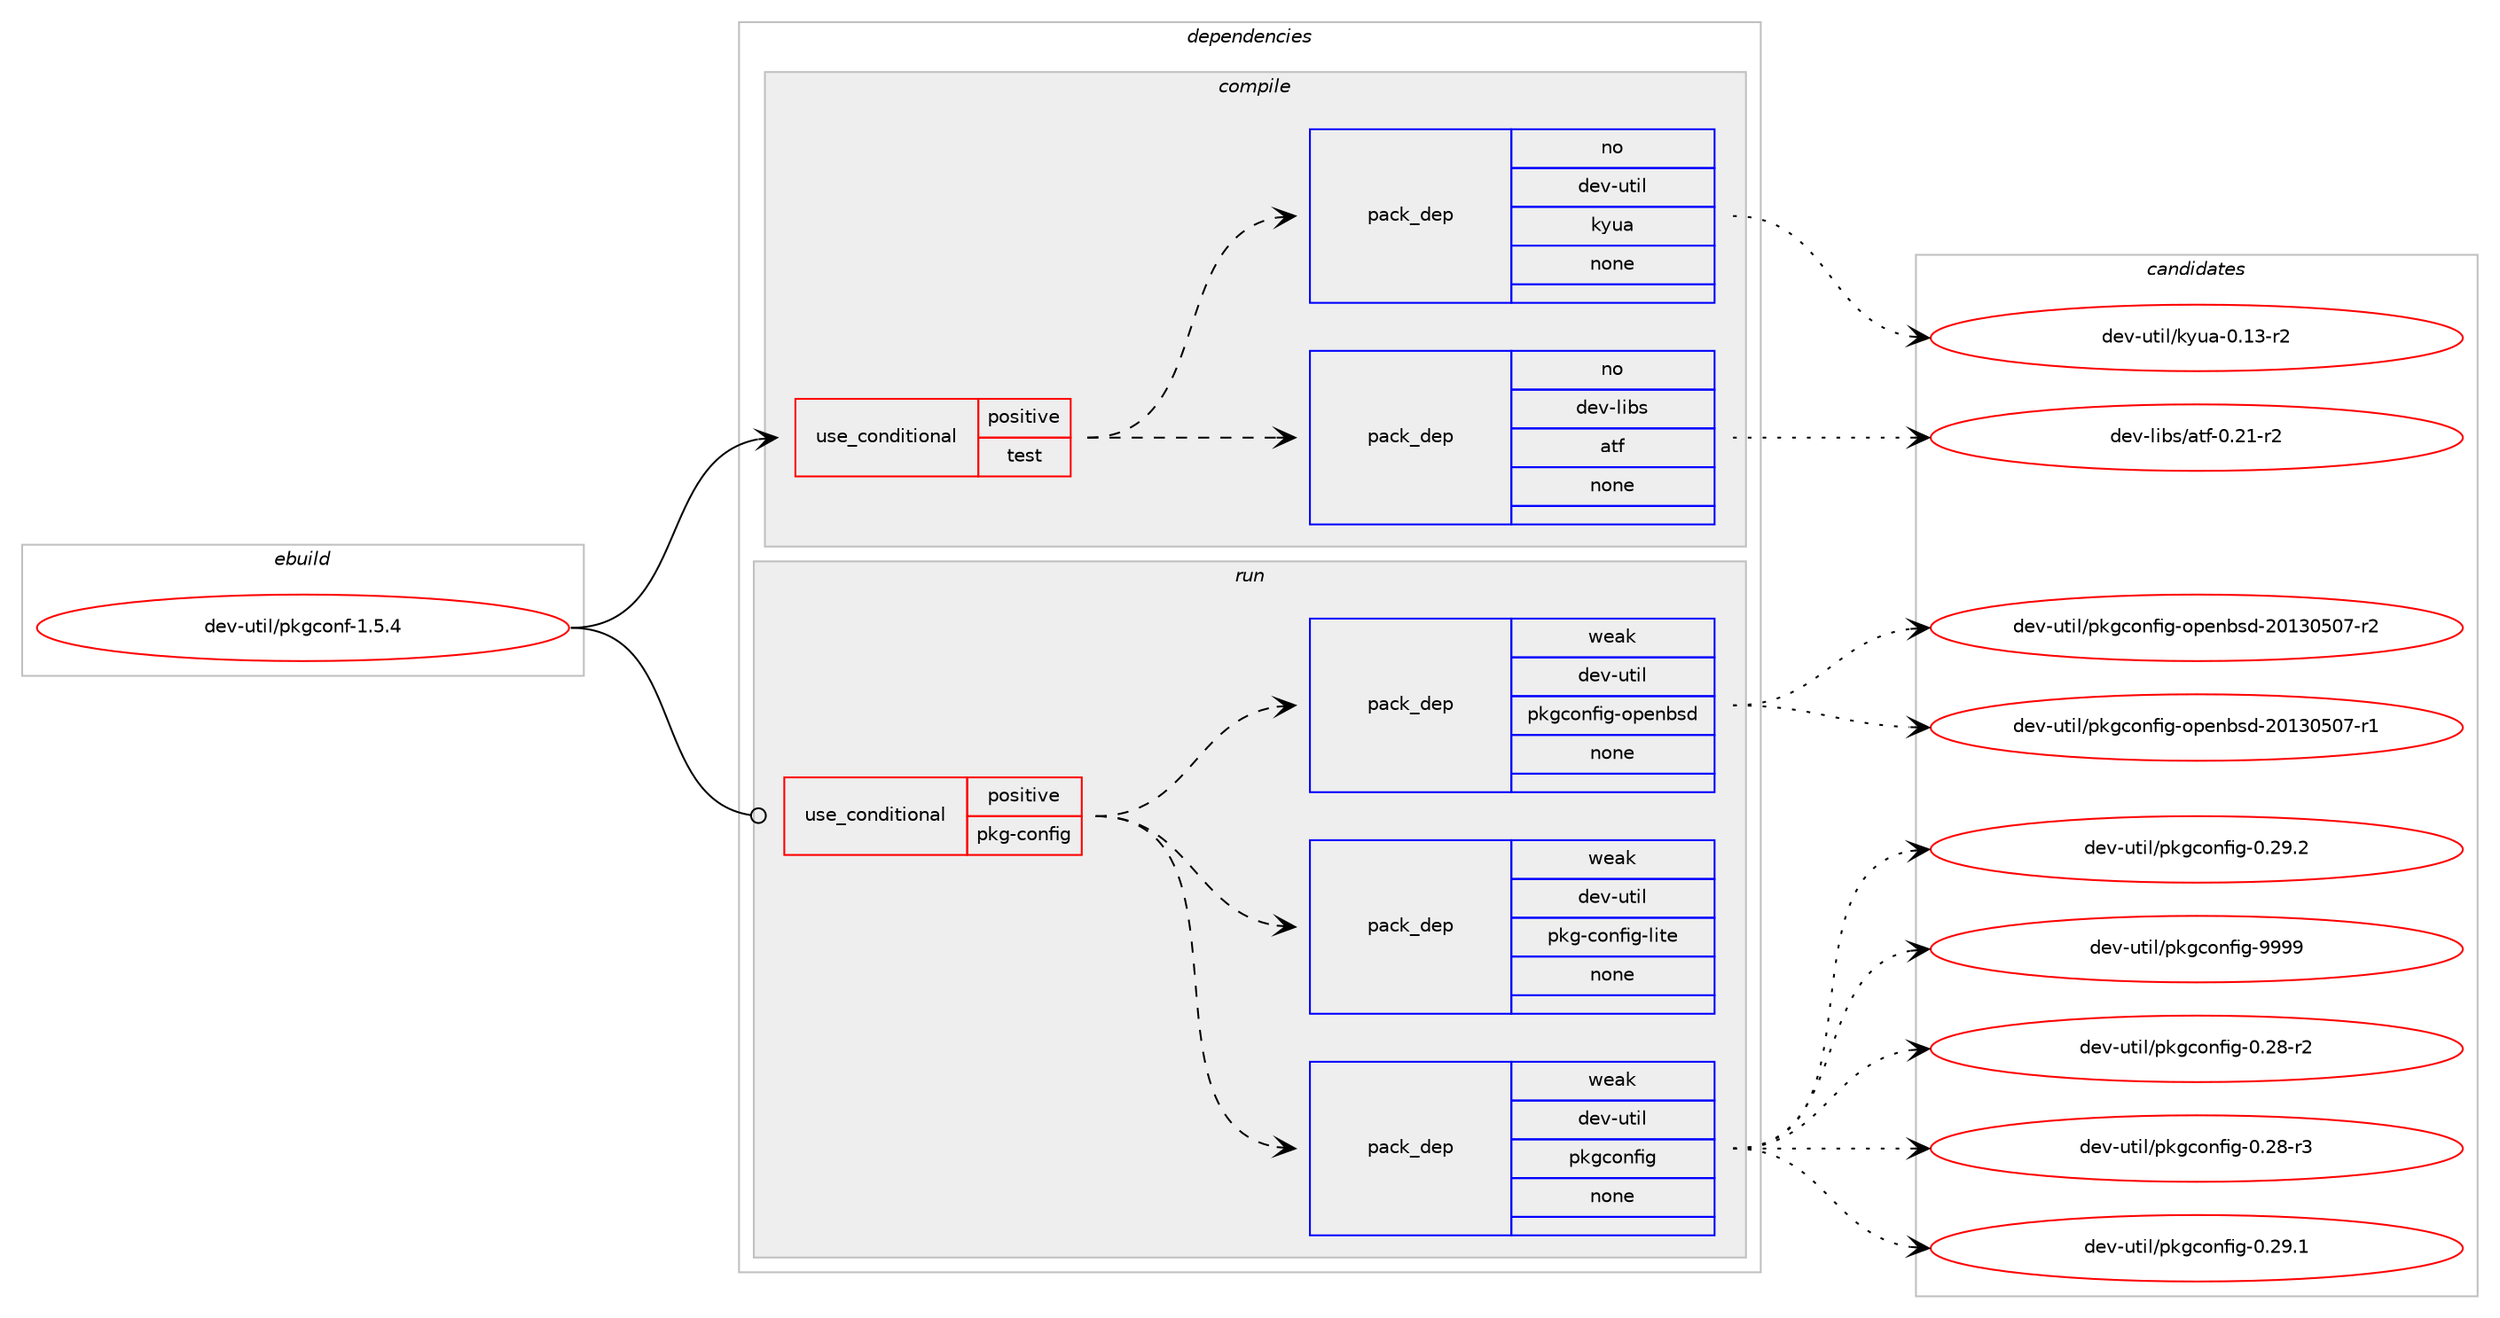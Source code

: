 digraph prolog {

# *************
# Graph options
# *************

newrank=true;
concentrate=true;
compound=true;
graph [rankdir=LR,fontname=Helvetica,fontsize=10,ranksep=1.5];#, ranksep=2.5, nodesep=0.2];
edge  [arrowhead=vee];
node  [fontname=Helvetica,fontsize=10];

# **********
# The ebuild
# **********

subgraph cluster_leftcol {
color=gray;
rank=same;
label=<<i>ebuild</i>>;
id [label="dev-util/pkgconf-1.5.4", color=red, width=4, href="../dev-util/pkgconf-1.5.4.svg"];
}

# ****************
# The dependencies
# ****************

subgraph cluster_midcol {
color=gray;
label=<<i>dependencies</i>>;
subgraph cluster_compile {
fillcolor="#eeeeee";
style=filled;
label=<<i>compile</i>>;
subgraph cond424914 {
dependency1548329 [label=<<TABLE BORDER="0" CELLBORDER="1" CELLSPACING="0" CELLPADDING="4"><TR><TD ROWSPAN="3" CELLPADDING="10">use_conditional</TD></TR><TR><TD>positive</TD></TR><TR><TD>test</TD></TR></TABLE>>, shape=none, color=red];
subgraph pack1099717 {
dependency1548330 [label=<<TABLE BORDER="0" CELLBORDER="1" CELLSPACING="0" CELLPADDING="4" WIDTH="220"><TR><TD ROWSPAN="6" CELLPADDING="30">pack_dep</TD></TR><TR><TD WIDTH="110">no</TD></TR><TR><TD>dev-libs</TD></TR><TR><TD>atf</TD></TR><TR><TD>none</TD></TR><TR><TD></TD></TR></TABLE>>, shape=none, color=blue];
}
dependency1548329:e -> dependency1548330:w [weight=20,style="dashed",arrowhead="vee"];
subgraph pack1099718 {
dependency1548331 [label=<<TABLE BORDER="0" CELLBORDER="1" CELLSPACING="0" CELLPADDING="4" WIDTH="220"><TR><TD ROWSPAN="6" CELLPADDING="30">pack_dep</TD></TR><TR><TD WIDTH="110">no</TD></TR><TR><TD>dev-util</TD></TR><TR><TD>kyua</TD></TR><TR><TD>none</TD></TR><TR><TD></TD></TR></TABLE>>, shape=none, color=blue];
}
dependency1548329:e -> dependency1548331:w [weight=20,style="dashed",arrowhead="vee"];
}
id:e -> dependency1548329:w [weight=20,style="solid",arrowhead="vee"];
}
subgraph cluster_compileandrun {
fillcolor="#eeeeee";
style=filled;
label=<<i>compile and run</i>>;
}
subgraph cluster_run {
fillcolor="#eeeeee";
style=filled;
label=<<i>run</i>>;
subgraph cond424915 {
dependency1548332 [label=<<TABLE BORDER="0" CELLBORDER="1" CELLSPACING="0" CELLPADDING="4"><TR><TD ROWSPAN="3" CELLPADDING="10">use_conditional</TD></TR><TR><TD>positive</TD></TR><TR><TD>pkg-config</TD></TR></TABLE>>, shape=none, color=red];
subgraph pack1099719 {
dependency1548333 [label=<<TABLE BORDER="0" CELLBORDER="1" CELLSPACING="0" CELLPADDING="4" WIDTH="220"><TR><TD ROWSPAN="6" CELLPADDING="30">pack_dep</TD></TR><TR><TD WIDTH="110">weak</TD></TR><TR><TD>dev-util</TD></TR><TR><TD>pkgconfig</TD></TR><TR><TD>none</TD></TR><TR><TD></TD></TR></TABLE>>, shape=none, color=blue];
}
dependency1548332:e -> dependency1548333:w [weight=20,style="dashed",arrowhead="vee"];
subgraph pack1099720 {
dependency1548334 [label=<<TABLE BORDER="0" CELLBORDER="1" CELLSPACING="0" CELLPADDING="4" WIDTH="220"><TR><TD ROWSPAN="6" CELLPADDING="30">pack_dep</TD></TR><TR><TD WIDTH="110">weak</TD></TR><TR><TD>dev-util</TD></TR><TR><TD>pkg-config-lite</TD></TR><TR><TD>none</TD></TR><TR><TD></TD></TR></TABLE>>, shape=none, color=blue];
}
dependency1548332:e -> dependency1548334:w [weight=20,style="dashed",arrowhead="vee"];
subgraph pack1099721 {
dependency1548335 [label=<<TABLE BORDER="0" CELLBORDER="1" CELLSPACING="0" CELLPADDING="4" WIDTH="220"><TR><TD ROWSPAN="6" CELLPADDING="30">pack_dep</TD></TR><TR><TD WIDTH="110">weak</TD></TR><TR><TD>dev-util</TD></TR><TR><TD>pkgconfig-openbsd</TD></TR><TR><TD>none</TD></TR><TR><TD></TD></TR></TABLE>>, shape=none, color=blue];
}
dependency1548332:e -> dependency1548335:w [weight=20,style="dashed",arrowhead="vee"];
}
id:e -> dependency1548332:w [weight=20,style="solid",arrowhead="odot"];
}
}

# **************
# The candidates
# **************

subgraph cluster_choices {
rank=same;
color=gray;
label=<<i>candidates</i>>;

subgraph choice1099717 {
color=black;
nodesep=1;
choice1001011184510810598115479711610245484650494511450 [label="dev-libs/atf-0.21-r2", color=red, width=4,href="../dev-libs/atf-0.21-r2.svg"];
dependency1548330:e -> choice1001011184510810598115479711610245484650494511450:w [style=dotted,weight="100"];
}
subgraph choice1099718 {
color=black;
nodesep=1;
choice10010111845117116105108471071211179745484649514511450 [label="dev-util/kyua-0.13-r2", color=red, width=4,href="../dev-util/kyua-0.13-r2.svg"];
dependency1548331:e -> choice10010111845117116105108471071211179745484649514511450:w [style=dotted,weight="100"];
}
subgraph choice1099719 {
color=black;
nodesep=1;
choice10010111845117116105108471121071039911111010210510345484650564511450 [label="dev-util/pkgconfig-0.28-r2", color=red, width=4,href="../dev-util/pkgconfig-0.28-r2.svg"];
choice10010111845117116105108471121071039911111010210510345484650564511451 [label="dev-util/pkgconfig-0.28-r3", color=red, width=4,href="../dev-util/pkgconfig-0.28-r3.svg"];
choice10010111845117116105108471121071039911111010210510345484650574649 [label="dev-util/pkgconfig-0.29.1", color=red, width=4,href="../dev-util/pkgconfig-0.29.1.svg"];
choice10010111845117116105108471121071039911111010210510345484650574650 [label="dev-util/pkgconfig-0.29.2", color=red, width=4,href="../dev-util/pkgconfig-0.29.2.svg"];
choice1001011184511711610510847112107103991111101021051034557575757 [label="dev-util/pkgconfig-9999", color=red, width=4,href="../dev-util/pkgconfig-9999.svg"];
dependency1548333:e -> choice10010111845117116105108471121071039911111010210510345484650564511450:w [style=dotted,weight="100"];
dependency1548333:e -> choice10010111845117116105108471121071039911111010210510345484650564511451:w [style=dotted,weight="100"];
dependency1548333:e -> choice10010111845117116105108471121071039911111010210510345484650574649:w [style=dotted,weight="100"];
dependency1548333:e -> choice10010111845117116105108471121071039911111010210510345484650574650:w [style=dotted,weight="100"];
dependency1548333:e -> choice1001011184511711610510847112107103991111101021051034557575757:w [style=dotted,weight="100"];
}
subgraph choice1099720 {
color=black;
nodesep=1;
}
subgraph choice1099721 {
color=black;
nodesep=1;
choice10010111845117116105108471121071039911111010210510345111112101110981151004550484951485348554511449 [label="dev-util/pkgconfig-openbsd-20130507-r1", color=red, width=4,href="../dev-util/pkgconfig-openbsd-20130507-r1.svg"];
choice10010111845117116105108471121071039911111010210510345111112101110981151004550484951485348554511450 [label="dev-util/pkgconfig-openbsd-20130507-r2", color=red, width=4,href="../dev-util/pkgconfig-openbsd-20130507-r2.svg"];
dependency1548335:e -> choice10010111845117116105108471121071039911111010210510345111112101110981151004550484951485348554511449:w [style=dotted,weight="100"];
dependency1548335:e -> choice10010111845117116105108471121071039911111010210510345111112101110981151004550484951485348554511450:w [style=dotted,weight="100"];
}
}

}
